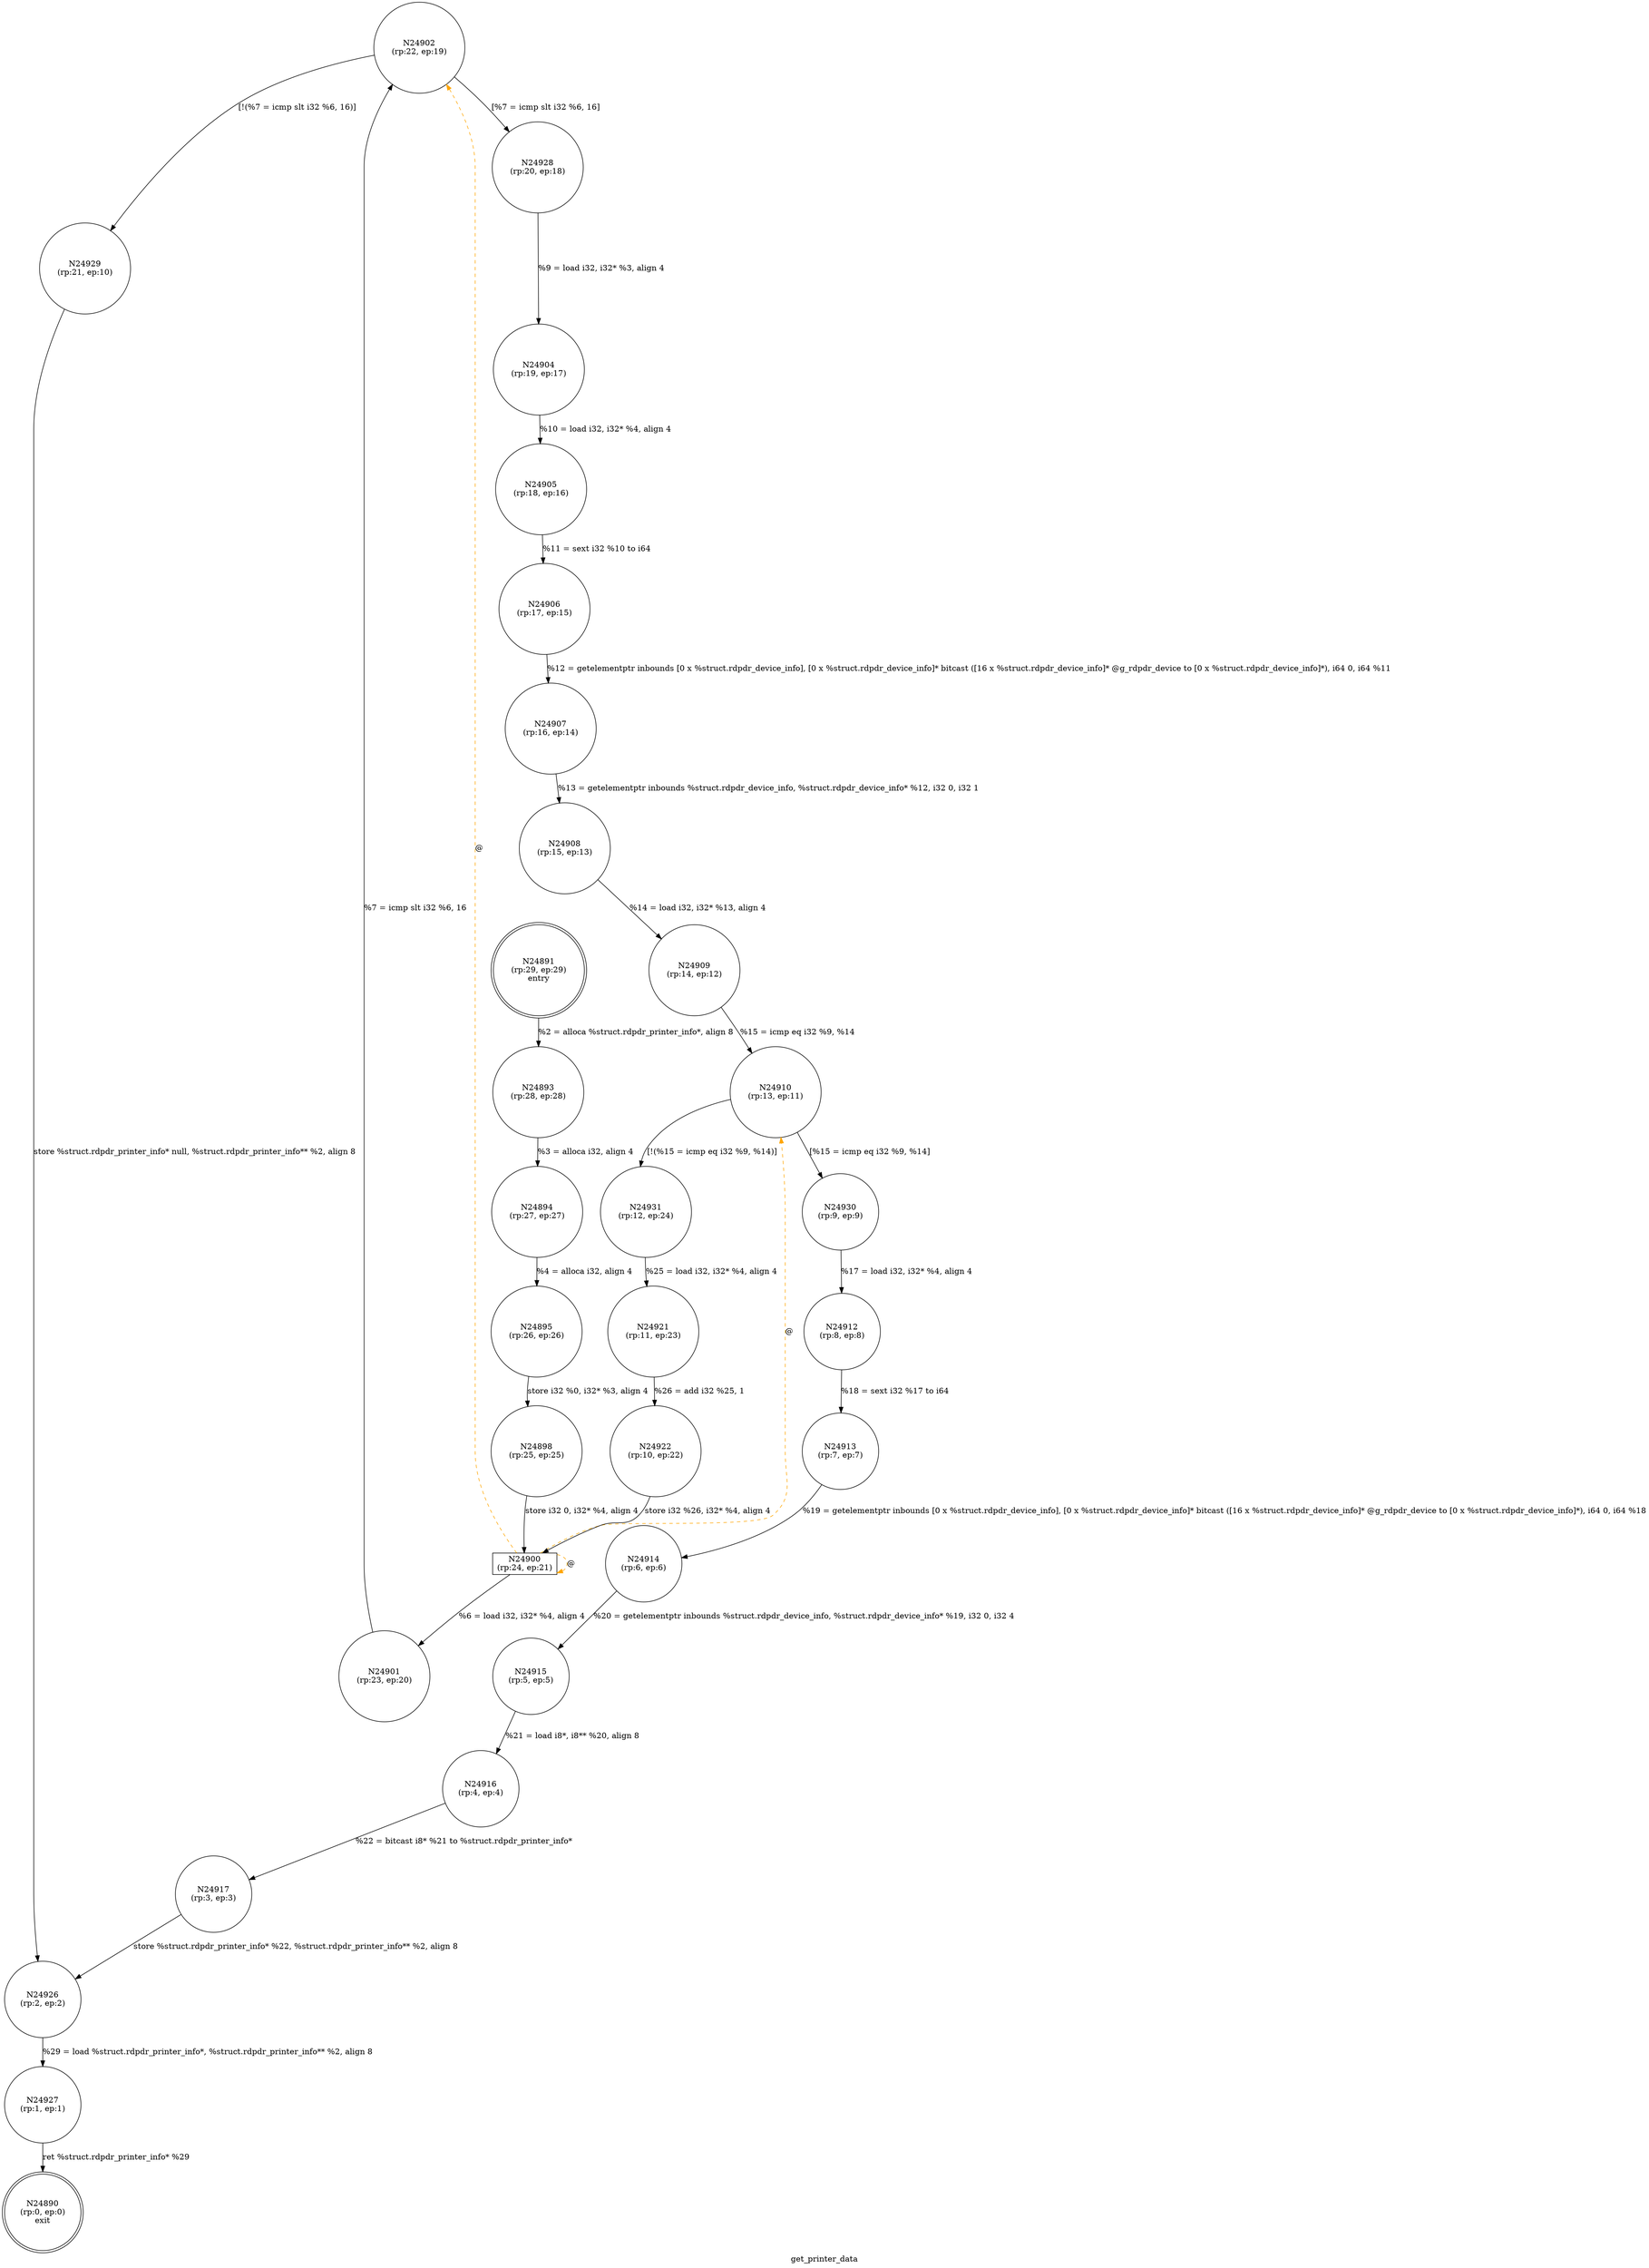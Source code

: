 digraph get_printer_data {
label="get_printer_data"
24890 [label="N24890\n(rp:0, ep:0)\nexit", shape="doublecircle"]
24891 [label="N24891\n(rp:29, ep:29)\nentry", shape="doublecircle"]
24891 -> 24893 [label="%2 = alloca %struct.rdpdr_printer_info*, align 8"]
24893 [label="N24893\n(rp:28, ep:28)", shape="circle"]
24893 -> 24894 [label="%3 = alloca i32, align 4"]
24894 [label="N24894\n(rp:27, ep:27)", shape="circle"]
24894 -> 24895 [label="%4 = alloca i32, align 4"]
24895 [label="N24895\n(rp:26, ep:26)", shape="circle"]
24895 -> 24898 [label="store i32 %0, i32* %3, align 4"]
24898 [label="N24898\n(rp:25, ep:25)", shape="circle"]
24898 -> 24900 [label="store i32 0, i32* %4, align 4"]
24900 [label="N24900\n(rp:24, ep:21)", shape="box"]
24900 -> 24901 [label="%6 = load i32, i32* %4, align 4"]
24900 -> 24900 [label="@", style="dashed", color="orange"]
24900 -> 24902 [label="@", style="dashed", color="orange"]
24900 -> 24910 [label="@", style="dashed", color="orange"]
24901 [label="N24901\n(rp:23, ep:20)", shape="circle"]
24901 -> 24902 [label="%7 = icmp slt i32 %6, 16"]
24902 [label="N24902\n(rp:22, ep:19)", shape="circle"]
24902 -> 24928 [label="[%7 = icmp slt i32 %6, 16]"]
24902 -> 24929 [label="[!(%7 = icmp slt i32 %6, 16)]"]
24904 [label="N24904\n(rp:19, ep:17)", shape="circle"]
24904 -> 24905 [label="%10 = load i32, i32* %4, align 4"]
24905 [label="N24905\n(rp:18, ep:16)", shape="circle"]
24905 -> 24906 [label="%11 = sext i32 %10 to i64"]
24906 [label="N24906\n(rp:17, ep:15)", shape="circle"]
24906 -> 24907 [label="%12 = getelementptr inbounds [0 x %struct.rdpdr_device_info], [0 x %struct.rdpdr_device_info]* bitcast ([16 x %struct.rdpdr_device_info]* @g_rdpdr_device to [0 x %struct.rdpdr_device_info]*), i64 0, i64 %11"]
24907 [label="N24907\n(rp:16, ep:14)", shape="circle"]
24907 -> 24908 [label="%13 = getelementptr inbounds %struct.rdpdr_device_info, %struct.rdpdr_device_info* %12, i32 0, i32 1"]
24908 [label="N24908\n(rp:15, ep:13)", shape="circle"]
24908 -> 24909 [label="%14 = load i32, i32* %13, align 4"]
24909 [label="N24909\n(rp:14, ep:12)", shape="circle"]
24909 -> 24910 [label="%15 = icmp eq i32 %9, %14"]
24910 [label="N24910\n(rp:13, ep:11)", shape="circle"]
24910 -> 24930 [label="[%15 = icmp eq i32 %9, %14]"]
24910 -> 24931 [label="[!(%15 = icmp eq i32 %9, %14)]"]
24912 [label="N24912\n(rp:8, ep:8)", shape="circle"]
24912 -> 24913 [label="%18 = sext i32 %17 to i64"]
24913 [label="N24913\n(rp:7, ep:7)", shape="circle"]
24913 -> 24914 [label="%19 = getelementptr inbounds [0 x %struct.rdpdr_device_info], [0 x %struct.rdpdr_device_info]* bitcast ([16 x %struct.rdpdr_device_info]* @g_rdpdr_device to [0 x %struct.rdpdr_device_info]*), i64 0, i64 %18"]
24914 [label="N24914\n(rp:6, ep:6)", shape="circle"]
24914 -> 24915 [label="%20 = getelementptr inbounds %struct.rdpdr_device_info, %struct.rdpdr_device_info* %19, i32 0, i32 4"]
24915 [label="N24915\n(rp:5, ep:5)", shape="circle"]
24915 -> 24916 [label="%21 = load i8*, i8** %20, align 8"]
24916 [label="N24916\n(rp:4, ep:4)", shape="circle"]
24916 -> 24917 [label="%22 = bitcast i8* %21 to %struct.rdpdr_printer_info*"]
24917 [label="N24917\n(rp:3, ep:3)", shape="circle"]
24917 -> 24926 [label="store %struct.rdpdr_printer_info* %22, %struct.rdpdr_printer_info** %2, align 8"]
24921 [label="N24921\n(rp:11, ep:23)", shape="circle"]
24921 -> 24922 [label="%26 = add i32 %25, 1"]
24922 [label="N24922\n(rp:10, ep:22)", shape="circle"]
24922 -> 24900 [label="store i32 %26, i32* %4, align 4"]
24926 [label="N24926\n(rp:2, ep:2)", shape="circle"]
24926 -> 24927 [label="%29 = load %struct.rdpdr_printer_info*, %struct.rdpdr_printer_info** %2, align 8"]
24927 [label="N24927\n(rp:1, ep:1)", shape="circle"]
24927 -> 24890 [label="ret %struct.rdpdr_printer_info* %29"]
24928 [label="N24928\n(rp:20, ep:18)", shape="circle"]
24928 -> 24904 [label="%9 = load i32, i32* %3, align 4"]
24929 [label="N24929\n(rp:21, ep:10)", shape="circle"]
24929 -> 24926 [label="store %struct.rdpdr_printer_info* null, %struct.rdpdr_printer_info** %2, align 8"]
24930 [label="N24930\n(rp:9, ep:9)", shape="circle"]
24930 -> 24912 [label="%17 = load i32, i32* %4, align 4"]
24931 [label="N24931\n(rp:12, ep:24)", shape="circle"]
24931 -> 24921 [label="%25 = load i32, i32* %4, align 4"]
}
